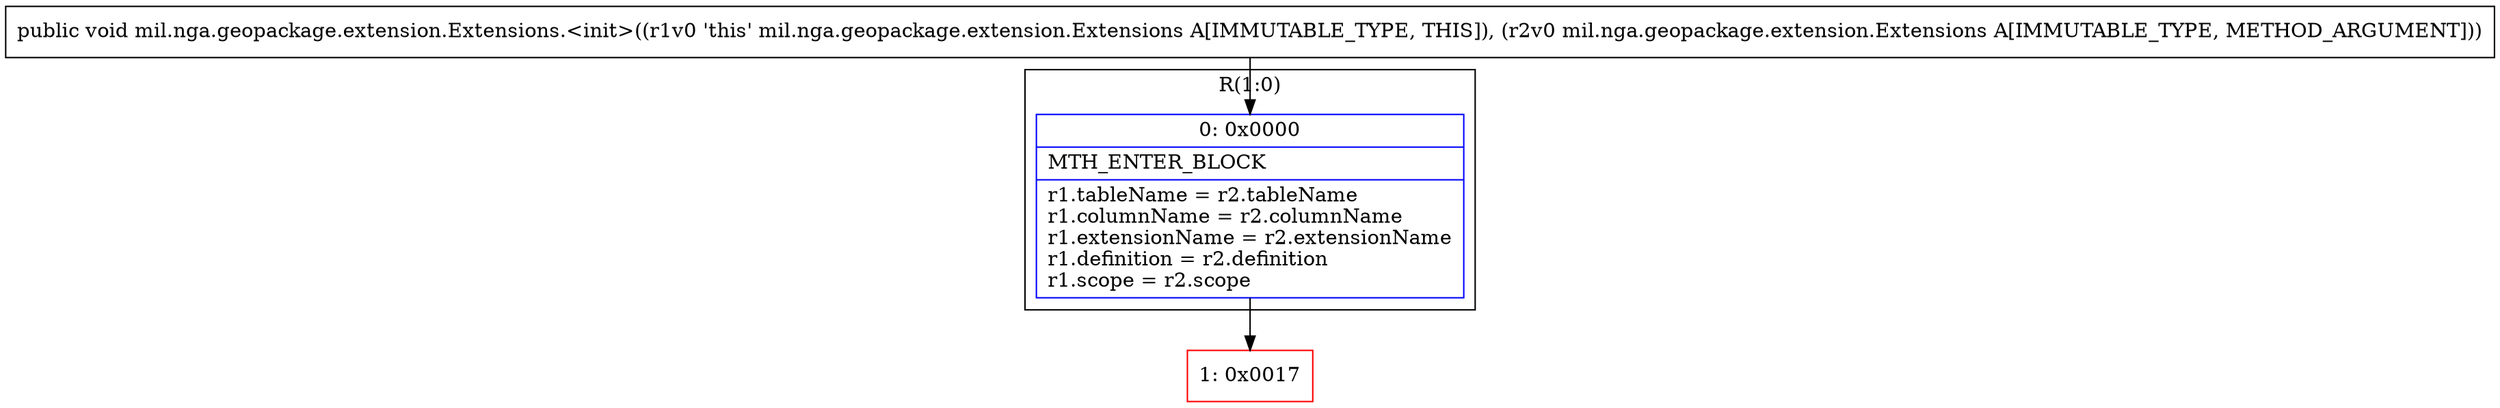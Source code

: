 digraph "CFG formil.nga.geopackage.extension.Extensions.\<init\>(Lmil\/nga\/geopackage\/extension\/Extensions;)V" {
subgraph cluster_Region_1367639123 {
label = "R(1:0)";
node [shape=record,color=blue];
Node_0 [shape=record,label="{0\:\ 0x0000|MTH_ENTER_BLOCK\l|r1.tableName = r2.tableName\lr1.columnName = r2.columnName\lr1.extensionName = r2.extensionName\lr1.definition = r2.definition\lr1.scope = r2.scope\l}"];
}
Node_1 [shape=record,color=red,label="{1\:\ 0x0017}"];
MethodNode[shape=record,label="{public void mil.nga.geopackage.extension.Extensions.\<init\>((r1v0 'this' mil.nga.geopackage.extension.Extensions A[IMMUTABLE_TYPE, THIS]), (r2v0 mil.nga.geopackage.extension.Extensions A[IMMUTABLE_TYPE, METHOD_ARGUMENT])) }"];
MethodNode -> Node_0;
Node_0 -> Node_1;
}

